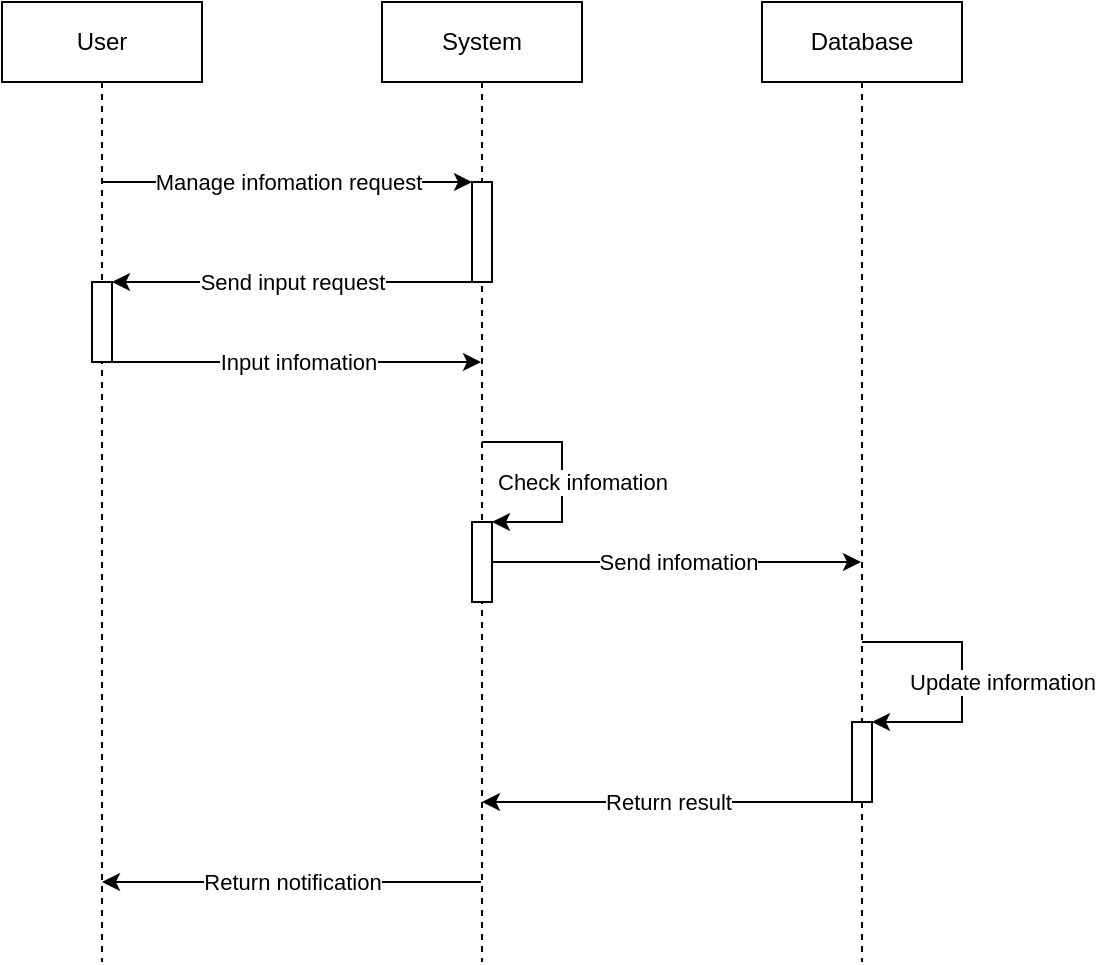 <mxfile version="21.2.3" type="device">
  <diagram name="Page-1" id="2YBvvXClWsGukQMizWep">
    <mxGraphModel dx="899" dy="435" grid="1" gridSize="10" guides="1" tooltips="1" connect="1" arrows="1" fold="1" page="1" pageScale="1" pageWidth="850" pageHeight="1100" math="0" shadow="0">
      <root>
        <mxCell id="0" />
        <mxCell id="1" parent="0" />
        <mxCell id="aM9ryv3xv72pqoxQDRHE-1" value="User" style="shape=umlLifeline;perimeter=lifelinePerimeter;whiteSpace=wrap;html=1;container=0;dropTarget=0;collapsible=0;recursiveResize=0;outlineConnect=0;portConstraint=eastwest;newEdgeStyle={&quot;edgeStyle&quot;:&quot;elbowEdgeStyle&quot;,&quot;elbow&quot;:&quot;vertical&quot;,&quot;curved&quot;:0,&quot;rounded&quot;:0};" parent="1" vertex="1">
          <mxGeometry x="40" y="40" width="100" height="480" as="geometry" />
        </mxCell>
        <mxCell id="mqPKHSbgi2pZSmoaDszr-6" value="" style="html=1;points=[];perimeter=orthogonalPerimeter;outlineConnect=0;targetShapes=umlLifeline;portConstraint=eastwest;newEdgeStyle={&quot;edgeStyle&quot;:&quot;elbowEdgeStyle&quot;,&quot;elbow&quot;:&quot;vertical&quot;,&quot;curved&quot;:0,&quot;rounded&quot;:0};" parent="aM9ryv3xv72pqoxQDRHE-1" vertex="1">
          <mxGeometry x="45" y="140" width="10" height="40" as="geometry" />
        </mxCell>
        <mxCell id="aM9ryv3xv72pqoxQDRHE-5" value="System" style="shape=umlLifeline;perimeter=lifelinePerimeter;whiteSpace=wrap;html=1;container=0;dropTarget=0;collapsible=0;recursiveResize=0;outlineConnect=0;portConstraint=eastwest;newEdgeStyle={&quot;edgeStyle&quot;:&quot;elbowEdgeStyle&quot;,&quot;elbow&quot;:&quot;vertical&quot;,&quot;curved&quot;:0,&quot;rounded&quot;:0};" parent="1" vertex="1">
          <mxGeometry x="230" y="40" width="100" height="480" as="geometry" />
        </mxCell>
        <mxCell id="aM9ryv3xv72pqoxQDRHE-6" value="" style="html=1;points=[];perimeter=orthogonalPerimeter;outlineConnect=0;targetShapes=umlLifeline;portConstraint=eastwest;newEdgeStyle={&quot;edgeStyle&quot;:&quot;elbowEdgeStyle&quot;,&quot;elbow&quot;:&quot;vertical&quot;,&quot;curved&quot;:0,&quot;rounded&quot;:0};" parent="aM9ryv3xv72pqoxQDRHE-5" vertex="1">
          <mxGeometry x="45" y="90" width="10" height="50" as="geometry" />
        </mxCell>
        <mxCell id="6WRrOVlbXMAyYb1qTgjf-8" value="" style="html=1;points=[];perimeter=orthogonalPerimeter;outlineConnect=0;targetShapes=umlLifeline;portConstraint=eastwest;newEdgeStyle={&quot;edgeStyle&quot;:&quot;elbowEdgeStyle&quot;,&quot;elbow&quot;:&quot;vertical&quot;,&quot;curved&quot;:0,&quot;rounded&quot;:0};" vertex="1" parent="aM9ryv3xv72pqoxQDRHE-5">
          <mxGeometry x="45" y="260" width="10" height="40" as="geometry" />
        </mxCell>
        <mxCell id="6WRrOVlbXMAyYb1qTgjf-6" value="" style="endArrow=classic;html=1;rounded=0;" edge="1" parent="aM9ryv3xv72pqoxQDRHE-5" source="aM9ryv3xv72pqoxQDRHE-5" target="6WRrOVlbXMAyYb1qTgjf-8">
          <mxGeometry relative="1" as="geometry">
            <mxPoint x="250" y="280" as="sourcePoint" />
            <mxPoint x="255" y="320" as="targetPoint" />
            <Array as="points">
              <mxPoint x="70" y="220" />
              <mxPoint x="90" y="220" />
              <mxPoint x="90" y="260" />
              <mxPoint x="70" y="260" />
            </Array>
          </mxGeometry>
        </mxCell>
        <mxCell id="6WRrOVlbXMAyYb1qTgjf-7" value="Check infomation" style="edgeLabel;resizable=0;html=1;align=center;verticalAlign=middle;" connectable="0" vertex="1" parent="6WRrOVlbXMAyYb1qTgjf-6">
          <mxGeometry relative="1" as="geometry">
            <mxPoint x="10" y="2" as="offset" />
          </mxGeometry>
        </mxCell>
        <mxCell id="mqPKHSbgi2pZSmoaDszr-1" value="Database" style="shape=umlLifeline;perimeter=lifelinePerimeter;whiteSpace=wrap;html=1;container=0;dropTarget=0;collapsible=0;recursiveResize=0;outlineConnect=0;portConstraint=eastwest;newEdgeStyle={&quot;edgeStyle&quot;:&quot;elbowEdgeStyle&quot;,&quot;elbow&quot;:&quot;vertical&quot;,&quot;curved&quot;:0,&quot;rounded&quot;:0};" parent="1" vertex="1">
          <mxGeometry x="420" y="40" width="100" height="480" as="geometry" />
        </mxCell>
        <mxCell id="mqPKHSbgi2pZSmoaDszr-18" value="" style="endArrow=classic;html=1;rounded=0;" parent="mqPKHSbgi2pZSmoaDszr-1" source="mqPKHSbgi2pZSmoaDszr-1" target="mqPKHSbgi2pZSmoaDszr-20" edge="1">
          <mxGeometry relative="1" as="geometry">
            <mxPoint x="-125" y="230" as="sourcePoint" />
            <mxPoint x="55" y="230" as="targetPoint" />
            <Array as="points">
              <mxPoint x="70" y="320" />
              <mxPoint x="100" y="320" />
              <mxPoint x="100" y="360" />
            </Array>
          </mxGeometry>
        </mxCell>
        <mxCell id="mqPKHSbgi2pZSmoaDszr-19" value="Update information" style="edgeLabel;resizable=0;html=1;align=center;verticalAlign=middle;" parent="mqPKHSbgi2pZSmoaDszr-18" connectable="0" vertex="1">
          <mxGeometry relative="1" as="geometry">
            <mxPoint x="20" y="2" as="offset" />
          </mxGeometry>
        </mxCell>
        <mxCell id="mqPKHSbgi2pZSmoaDszr-20" value="" style="html=1;points=[];perimeter=orthogonalPerimeter;outlineConnect=0;targetShapes=umlLifeline;portConstraint=eastwest;newEdgeStyle={&quot;edgeStyle&quot;:&quot;elbowEdgeStyle&quot;,&quot;elbow&quot;:&quot;vertical&quot;,&quot;curved&quot;:0,&quot;rounded&quot;:0};" parent="mqPKHSbgi2pZSmoaDszr-1" vertex="1">
          <mxGeometry x="45" y="360" width="10" height="40" as="geometry" />
        </mxCell>
        <mxCell id="mqPKHSbgi2pZSmoaDszr-3" value="" style="endArrow=classic;html=1;rounded=0;" parent="1" source="aM9ryv3xv72pqoxQDRHE-1" target="aM9ryv3xv72pqoxQDRHE-6" edge="1">
          <mxGeometry relative="1" as="geometry">
            <mxPoint x="95" y="130" as="sourcePoint" />
            <mxPoint x="500" y="170" as="targetPoint" />
            <Array as="points">
              <mxPoint x="190" y="130" />
            </Array>
          </mxGeometry>
        </mxCell>
        <mxCell id="mqPKHSbgi2pZSmoaDszr-4" value="Manage infomation request" style="edgeLabel;resizable=0;html=1;align=center;verticalAlign=middle;" parent="mqPKHSbgi2pZSmoaDszr-3" connectable="0" vertex="1">
          <mxGeometry relative="1" as="geometry" />
        </mxCell>
        <mxCell id="mqPKHSbgi2pZSmoaDszr-7" value="" style="endArrow=classic;html=1;rounded=0;" parent="1" source="aM9ryv3xv72pqoxQDRHE-6" target="mqPKHSbgi2pZSmoaDszr-6" edge="1">
          <mxGeometry relative="1" as="geometry">
            <mxPoint x="340" y="170" as="sourcePoint" />
            <mxPoint x="500" y="170" as="targetPoint" />
          </mxGeometry>
        </mxCell>
        <mxCell id="mqPKHSbgi2pZSmoaDszr-8" value="Send input request" style="edgeLabel;resizable=0;html=1;align=center;verticalAlign=middle;" parent="mqPKHSbgi2pZSmoaDszr-7" connectable="0" vertex="1">
          <mxGeometry relative="1" as="geometry" />
        </mxCell>
        <mxCell id="mqPKHSbgi2pZSmoaDszr-11" value="" style="endArrow=classic;html=1;rounded=0;" parent="1" source="mqPKHSbgi2pZSmoaDszr-6" target="aM9ryv3xv72pqoxQDRHE-5" edge="1">
          <mxGeometry relative="1" as="geometry">
            <mxPoint x="140" y="300" as="sourcePoint" />
            <mxPoint x="275" y="220" as="targetPoint" />
            <Array as="points">
              <mxPoint x="180" y="220" />
            </Array>
          </mxGeometry>
        </mxCell>
        <mxCell id="mqPKHSbgi2pZSmoaDszr-12" value="Input infomation" style="edgeLabel;resizable=0;html=1;align=center;verticalAlign=middle;" parent="mqPKHSbgi2pZSmoaDszr-11" connectable="0" vertex="1">
          <mxGeometry relative="1" as="geometry" />
        </mxCell>
        <mxCell id="mqPKHSbgi2pZSmoaDszr-15" value="" style="endArrow=classic;html=1;rounded=0;" parent="1" edge="1" target="mqPKHSbgi2pZSmoaDszr-1" source="6WRrOVlbXMAyYb1qTgjf-8">
          <mxGeometry relative="1" as="geometry">
            <mxPoint x="570" y="220" as="sourcePoint" />
            <mxPoint x="754.5" y="220" as="targetPoint" />
          </mxGeometry>
        </mxCell>
        <mxCell id="mqPKHSbgi2pZSmoaDszr-16" value="Send infomation" style="edgeLabel;resizable=0;html=1;align=center;verticalAlign=middle;" parent="mqPKHSbgi2pZSmoaDszr-15" connectable="0" vertex="1">
          <mxGeometry relative="1" as="geometry" />
        </mxCell>
        <mxCell id="mqPKHSbgi2pZSmoaDszr-23" value="" style="endArrow=classic;html=1;rounded=0;" parent="1" source="mqPKHSbgi2pZSmoaDszr-20" target="aM9ryv3xv72pqoxQDRHE-5" edge="1">
          <mxGeometry relative="1" as="geometry">
            <mxPoint x="295" y="270" as="sourcePoint" />
            <mxPoint x="285" y="420" as="targetPoint" />
            <Array as="points">
              <mxPoint x="450" y="440" />
              <mxPoint x="430" y="440" />
              <mxPoint x="390" y="440" />
              <mxPoint x="350" y="440" />
            </Array>
          </mxGeometry>
        </mxCell>
        <mxCell id="mqPKHSbgi2pZSmoaDszr-24" value="Return result" style="edgeLabel;resizable=0;html=1;align=center;verticalAlign=middle;" parent="mqPKHSbgi2pZSmoaDszr-23" connectable="0" vertex="1">
          <mxGeometry relative="1" as="geometry" />
        </mxCell>
        <mxCell id="mqPKHSbgi2pZSmoaDszr-25" value="" style="endArrow=classic;html=1;rounded=0;" parent="1" source="aM9ryv3xv72pqoxQDRHE-5" target="aM9ryv3xv72pqoxQDRHE-1" edge="1">
          <mxGeometry relative="1" as="geometry">
            <mxPoint x="475" y="430" as="sourcePoint" />
            <mxPoint x="295" y="430" as="targetPoint" />
            <Array as="points">
              <mxPoint x="270" y="480" />
              <mxPoint x="250" y="480" />
            </Array>
          </mxGeometry>
        </mxCell>
        <mxCell id="mqPKHSbgi2pZSmoaDszr-26" value="Return notification" style="edgeLabel;resizable=0;html=1;align=center;verticalAlign=middle;" parent="mqPKHSbgi2pZSmoaDszr-25" connectable="0" vertex="1">
          <mxGeometry relative="1" as="geometry" />
        </mxCell>
      </root>
    </mxGraphModel>
  </diagram>
</mxfile>
